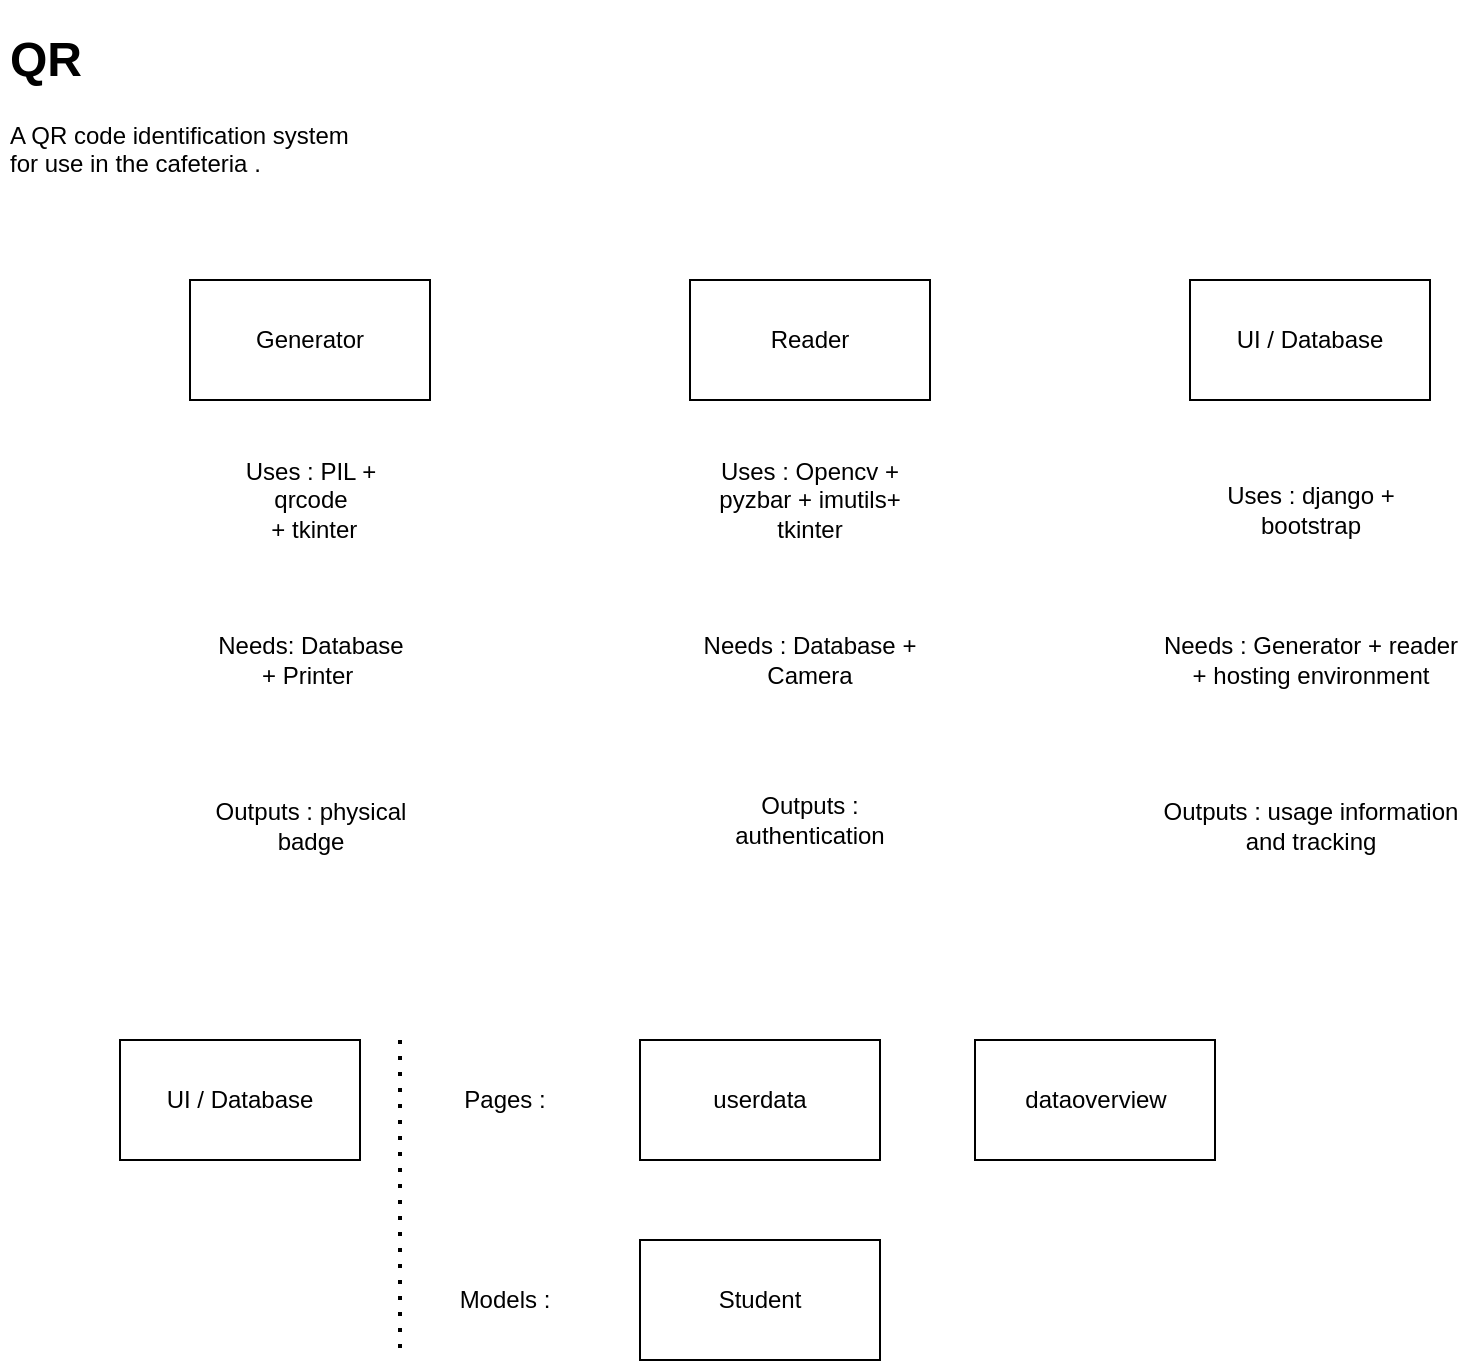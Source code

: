 <mxfile version="14.5.0" type="github"><diagram id="D85lUWqzSvkrYwgT_8vE" name="Page-1"><mxGraphModel dx="980" dy="588" grid="1" gridSize="10" guides="1" tooltips="1" connect="1" arrows="1" fold="1" page="1" pageScale="1" pageWidth="850" pageHeight="1100" math="0" shadow="0"><root><mxCell id="0"/><mxCell id="1" parent="0"/><mxCell id="oSeNRX4Tb_p9FgY5qI6e-2" value="Generator" style="rounded=0;whiteSpace=wrap;html=1;" vertex="1" parent="1"><mxGeometry x="115" y="140" width="120" height="60" as="geometry"/></mxCell><mxCell id="oSeNRX4Tb_p9FgY5qI6e-3" value="Reader" style="rounded=0;whiteSpace=wrap;html=1;" vertex="1" parent="1"><mxGeometry x="365" y="140" width="120" height="60" as="geometry"/></mxCell><mxCell id="oSeNRX4Tb_p9FgY5qI6e-5" value="UI / Database" style="rounded=0;whiteSpace=wrap;html=1;" vertex="1" parent="1"><mxGeometry x="615" y="140" width="120" height="60" as="geometry"/></mxCell><mxCell id="oSeNRX4Tb_p9FgY5qI6e-6" value="Uses : PIL +&lt;br&gt;qrcode&lt;br&gt;&amp;nbsp;+ tkinter " style="text;html=1;strokeColor=none;fillColor=none;align=center;verticalAlign=middle;whiteSpace=wrap;rounded=0;" vertex="1" parent="1"><mxGeometry x="122.5" y="220" width="105" height="60" as="geometry"/></mxCell><mxCell id="oSeNRX4Tb_p9FgY5qI6e-8" value="Uses : Opencv + pyzbar + imutils+ tkinter " style="text;html=1;strokeColor=none;fillColor=none;align=center;verticalAlign=middle;whiteSpace=wrap;rounded=0;" vertex="1" parent="1"><mxGeometry x="365" y="220" width="120" height="60" as="geometry"/></mxCell><mxCell id="oSeNRX4Tb_p9FgY5qI6e-14" value="&lt;h1&gt;QR &lt;br&gt;&lt;/h1&gt;&lt;p&gt;A QR code identification system for use in the cafeteria .&lt;br&gt;&lt;/p&gt;" style="text;html=1;strokeColor=none;fillColor=none;spacing=5;spacingTop=-20;whiteSpace=wrap;overflow=hidden;rounded=0;" vertex="1" parent="1"><mxGeometry x="20" y="10" width="190" height="90" as="geometry"/></mxCell><mxCell id="oSeNRX4Tb_p9FgY5qI6e-15" value="Uses : django + bootstrap " style="text;html=1;strokeColor=none;fillColor=none;align=center;verticalAlign=middle;whiteSpace=wrap;rounded=0;" vertex="1" parent="1"><mxGeometry x="627.5" y="230" width="95" height="50" as="geometry"/></mxCell><mxCell id="oSeNRX4Tb_p9FgY5qI6e-17" value="Needs: Database + Printer&amp;nbsp; " style="text;html=1;strokeColor=none;fillColor=none;align=center;verticalAlign=middle;whiteSpace=wrap;rounded=0;" vertex="1" parent="1"><mxGeometry x="122.5" y="300" width="105" height="60" as="geometry"/></mxCell><mxCell id="oSeNRX4Tb_p9FgY5qI6e-19" value="Needs : Database + Camera " style="text;html=1;strokeColor=none;fillColor=none;align=center;verticalAlign=middle;whiteSpace=wrap;rounded=0;" vertex="1" parent="1"><mxGeometry x="365" y="300" width="120" height="60" as="geometry"/></mxCell><mxCell id="oSeNRX4Tb_p9FgY5qI6e-21" value="Needs : Generator + reader + hosting environment " style="text;html=1;strokeColor=none;fillColor=none;align=center;verticalAlign=middle;whiteSpace=wrap;rounded=0;" vertex="1" parent="1"><mxGeometry x="598.75" y="302.5" width="152.5" height="55" as="geometry"/></mxCell><mxCell id="oSeNRX4Tb_p9FgY5qI6e-23" value="Outputs : physical badge " style="text;html=1;strokeColor=none;fillColor=none;align=center;verticalAlign=middle;whiteSpace=wrap;rounded=0;" vertex="1" parent="1"><mxGeometry x="122.5" y="382.5" width="105" height="60" as="geometry"/></mxCell><mxCell id="oSeNRX4Tb_p9FgY5qI6e-25" value="Outputs : authentication " style="text;html=1;strokeColor=none;fillColor=none;align=center;verticalAlign=middle;whiteSpace=wrap;rounded=0;" vertex="1" parent="1"><mxGeometry x="365" y="380" width="120" height="60" as="geometry"/></mxCell><mxCell id="oSeNRX4Tb_p9FgY5qI6e-27" value="Outputs : usage information and tracking " style="text;html=1;strokeColor=none;fillColor=none;align=center;verticalAlign=middle;whiteSpace=wrap;rounded=0;" vertex="1" parent="1"><mxGeometry x="598.75" y="385" width="152.5" height="55" as="geometry"/></mxCell><mxCell id="oSeNRX4Tb_p9FgY5qI6e-29" value="UI / Database" style="rounded=0;whiteSpace=wrap;html=1;" vertex="1" parent="1"><mxGeometry x="80" y="520" width="120" height="60" as="geometry"/></mxCell><mxCell id="oSeNRX4Tb_p9FgY5qI6e-30" value="Pages : " style="text;html=1;strokeColor=none;fillColor=none;align=center;verticalAlign=middle;whiteSpace=wrap;rounded=0;" vertex="1" parent="1"><mxGeometry x="235" y="540" width="75" height="20" as="geometry"/></mxCell><mxCell id="oSeNRX4Tb_p9FgY5qI6e-31" value="userdata" style="rounded=0;whiteSpace=wrap;html=1;" vertex="1" parent="1"><mxGeometry x="340" y="520" width="120" height="60" as="geometry"/></mxCell><mxCell id="oSeNRX4Tb_p9FgY5qI6e-32" value="dataoverview" style="rounded=0;whiteSpace=wrap;html=1;" vertex="1" parent="1"><mxGeometry x="507.5" y="520" width="120" height="60" as="geometry"/></mxCell><mxCell id="oSeNRX4Tb_p9FgY5qI6e-34" value="Models : " style="text;html=1;strokeColor=none;fillColor=none;align=center;verticalAlign=middle;whiteSpace=wrap;rounded=0;" vertex="1" parent="1"><mxGeometry x="235" y="640" width="75" height="20" as="geometry"/></mxCell><mxCell id="oSeNRX4Tb_p9FgY5qI6e-36" value="Student" style="rounded=0;whiteSpace=wrap;html=1;" vertex="1" parent="1"><mxGeometry x="340" y="620" width="120" height="60" as="geometry"/></mxCell><mxCell id="oSeNRX4Tb_p9FgY5qI6e-38" value="" style="endArrow=none;dashed=1;html=1;dashPattern=1 3;strokeWidth=2;" edge="1" parent="1"><mxGeometry width="50" height="50" relative="1" as="geometry"><mxPoint x="220" y="520" as="sourcePoint"/><mxPoint x="220" y="680" as="targetPoint"/></mxGeometry></mxCell></root></mxGraphModel></diagram></mxfile>